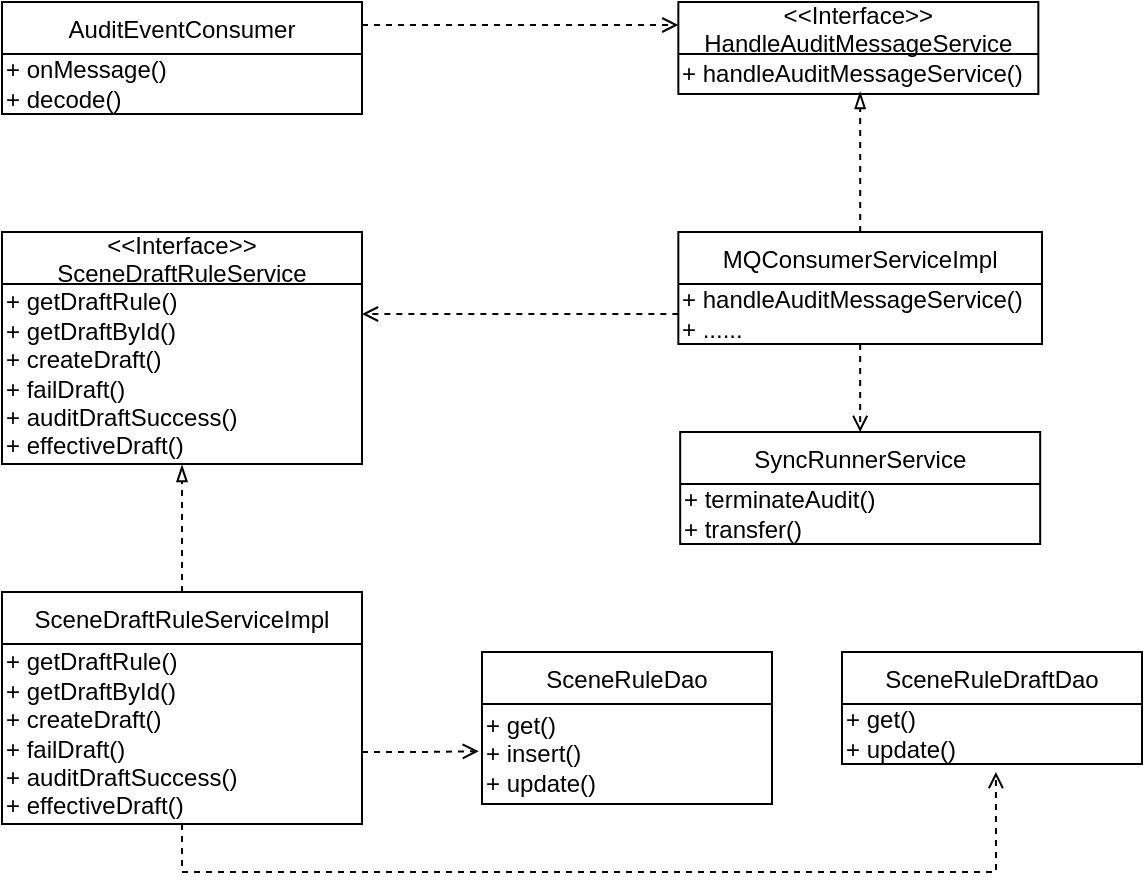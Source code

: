 <mxfile version="12.6.5" type="device"><diagram id="38-TI-RmhZo9FSOfNo_k" name="第 1 页"><mxGraphModel dx="1494" dy="998" grid="1" gridSize="10" guides="1" tooltips="1" connect="1" arrows="1" fold="1" page="1" pageScale="1" pageWidth="827" pageHeight="1169" math="0" shadow="0"><root><mxCell id="0"/><mxCell id="1" parent="0"/><mxCell id="t1CXpA7VvYqc3qrz01Ft-1" value="&lt;&lt;Interface&gt;&gt;&#10;HandleAuditMessageService" style="swimlane;fontStyle=0;childLayout=stackLayout;horizontal=1;startSize=26;fillColor=none;horizontalStack=0;resizeParent=1;resizeParentMax=0;resizeLast=0;collapsible=1;marginBottom=0;" vertex="1" parent="1"><mxGeometry x="318.17" y="265" width="180" height="46" as="geometry"/></mxCell><mxCell id="t1CXpA7VvYqc3qrz01Ft-5" value="+ handleAuditMessageService()" style="text;html=1;align=left;verticalAlign=middle;resizable=0;points=[];autosize=1;" vertex="1" parent="t1CXpA7VvYqc3qrz01Ft-1"><mxGeometry y="26" width="180" height="20" as="geometry"/></mxCell><mxCell id="t1CXpA7VvYqc3qrz01Ft-56" style="edgeStyle=orthogonalEdgeStyle;rounded=0;orthogonalLoop=1;jettySize=auto;html=1;entryX=0;entryY=0.25;entryDx=0;entryDy=0;dashed=1;endArrow=open;endFill=0;" edge="1" parent="1" source="t1CXpA7VvYqc3qrz01Ft-6" target="t1CXpA7VvYqc3qrz01Ft-1"><mxGeometry relative="1" as="geometry"><Array as="points"><mxPoint x="239" y="277"/></Array></mxGeometry></mxCell><mxCell id="t1CXpA7VvYqc3qrz01Ft-6" value="AuditEventConsumer" style="swimlane;fontStyle=0;childLayout=stackLayout;horizontal=1;startSize=26;fillColor=none;horizontalStack=0;resizeParent=1;resizeParentMax=0;resizeLast=0;collapsible=1;marginBottom=0;" vertex="1" parent="1"><mxGeometry x="-20" y="265" width="180" height="56" as="geometry"/></mxCell><mxCell id="t1CXpA7VvYqc3qrz01Ft-7" value="+ onMessage()&lt;br&gt;+ decode()" style="text;html=1;align=left;verticalAlign=middle;resizable=0;points=[];autosize=1;" vertex="1" parent="t1CXpA7VvYqc3qrz01Ft-6"><mxGeometry y="26" width="180" height="30" as="geometry"/></mxCell><mxCell id="t1CXpA7VvYqc3qrz01Ft-42" style="edgeStyle=orthogonalEdgeStyle;rounded=0;orthogonalLoop=1;jettySize=auto;html=1;dashed=1;endArrow=blockThin;endFill=0;" edge="1" parent="1" source="t1CXpA7VvYqc3qrz01Ft-8"><mxGeometry relative="1" as="geometry"><mxPoint x="409.085" y="310" as="targetPoint"/></mxGeometry></mxCell><mxCell id="t1CXpA7VvYqc3qrz01Ft-8" value="MQConsumerServiceImpl" style="swimlane;fontStyle=0;childLayout=stackLayout;horizontal=1;startSize=26;fillColor=none;horizontalStack=0;resizeParent=1;resizeParentMax=0;resizeLast=0;collapsible=1;marginBottom=0;" vertex="1" parent="1"><mxGeometry x="318.17" y="380" width="181.83" height="56" as="geometry"/></mxCell><mxCell id="t1CXpA7VvYqc3qrz01Ft-9" value="+ handleAuditMessageService()&lt;br&gt;+ ......" style="text;html=1;align=left;verticalAlign=middle;resizable=0;points=[];autosize=1;" vertex="1" parent="t1CXpA7VvYqc3qrz01Ft-8"><mxGeometry y="26" width="181.83" height="30" as="geometry"/></mxCell><mxCell id="t1CXpA7VvYqc3qrz01Ft-10" value="&lt;&lt;Interface&gt;&gt;&#10;SceneDraftRuleService" style="swimlane;fontStyle=0;childLayout=stackLayout;horizontal=1;startSize=26;fillColor=none;horizontalStack=0;resizeParent=1;resizeParentMax=0;resizeLast=0;collapsible=1;marginBottom=0;" vertex="1" parent="1"><mxGeometry x="-20" y="380" width="180" height="116" as="geometry"/></mxCell><mxCell id="t1CXpA7VvYqc3qrz01Ft-11" value="+ getDraftRule()&lt;br&gt;+ getDraftById()&lt;br&gt;+ createDraft()&lt;br&gt;+ failDraft()&lt;br&gt;+ auditDraftSuccess()&lt;br&gt;+ effectiveDraft()" style="text;html=1;align=left;verticalAlign=middle;resizable=0;points=[];autosize=1;" vertex="1" parent="t1CXpA7VvYqc3qrz01Ft-10"><mxGeometry y="26" width="180" height="90" as="geometry"/></mxCell><mxCell id="t1CXpA7VvYqc3qrz01Ft-14" value="SyncRunnerService" style="swimlane;fontStyle=0;childLayout=stackLayout;horizontal=1;startSize=26;fillColor=none;horizontalStack=0;resizeParent=1;resizeParentMax=0;resizeLast=0;collapsible=1;marginBottom=0;" vertex="1" parent="1"><mxGeometry x="319.09" y="480" width="180" height="56" as="geometry"/></mxCell><mxCell id="t1CXpA7VvYqc3qrz01Ft-15" value="+ terminateAudit()&lt;br&gt;+ transfer()" style="text;html=1;align=left;verticalAlign=middle;resizable=0;points=[];autosize=1;" vertex="1" parent="t1CXpA7VvYqc3qrz01Ft-14"><mxGeometry y="26" width="180" height="30" as="geometry"/></mxCell><mxCell id="t1CXpA7VvYqc3qrz01Ft-34" style="edgeStyle=orthogonalEdgeStyle;rounded=0;orthogonalLoop=1;jettySize=auto;html=1;entryX=-0.011;entryY=0.472;entryDx=0;entryDy=0;entryPerimeter=0;dashed=1;endArrow=open;endFill=0;" edge="1" parent="1" source="t1CXpA7VvYqc3qrz01Ft-20" target="t1CXpA7VvYqc3qrz01Ft-27"><mxGeometry relative="1" as="geometry"><Array as="points"><mxPoint x="190" y="640"/><mxPoint x="190" y="640"/></Array></mxGeometry></mxCell><mxCell id="t1CXpA7VvYqc3qrz01Ft-57" style="edgeStyle=orthogonalEdgeStyle;rounded=0;orthogonalLoop=1;jettySize=auto;html=1;entryX=0.5;entryY=1.006;entryDx=0;entryDy=0;entryPerimeter=0;dashed=1;endArrow=blockThin;endFill=0;" edge="1" parent="1" source="t1CXpA7VvYqc3qrz01Ft-20" target="t1CXpA7VvYqc3qrz01Ft-11"><mxGeometry relative="1" as="geometry"/></mxCell><mxCell id="t1CXpA7VvYqc3qrz01Ft-20" value="SceneDraftRuleServiceImpl" style="swimlane;fontStyle=0;childLayout=stackLayout;horizontal=1;startSize=26;fillColor=none;horizontalStack=0;resizeParent=1;resizeParentMax=0;resizeLast=0;collapsible=1;marginBottom=0;" vertex="1" parent="1"><mxGeometry x="-20" y="560" width="180" height="116" as="geometry"/></mxCell><mxCell id="t1CXpA7VvYqc3qrz01Ft-22" value="&lt;span&gt;+ getDraftRule()&lt;/span&gt;&lt;br&gt;&lt;span&gt;+ getDraftById()&lt;/span&gt;&lt;br&gt;&lt;span&gt;+ createDraft()&lt;/span&gt;&lt;br&gt;&lt;span&gt;+ failDraft()&lt;/span&gt;&lt;br&gt;&lt;span&gt;+ auditDraftSuccess()&lt;/span&gt;&lt;br&gt;&lt;span&gt;+ effectiveDraft()&lt;/span&gt;" style="text;html=1;align=left;verticalAlign=middle;resizable=0;points=[];autosize=1;" vertex="1" parent="t1CXpA7VvYqc3qrz01Ft-20"><mxGeometry y="26" width="180" height="90" as="geometry"/></mxCell><mxCell id="t1CXpA7VvYqc3qrz01Ft-24" value="SceneRuleDao" style="swimlane;fontStyle=0;childLayout=stackLayout;horizontal=1;startSize=26;fillColor=none;horizontalStack=0;resizeParent=1;resizeParentMax=0;resizeLast=0;collapsible=1;marginBottom=0;" vertex="1" parent="1"><mxGeometry x="220" y="590" width="145" height="76" as="geometry"/></mxCell><mxCell id="t1CXpA7VvYqc3qrz01Ft-27" value="+ get()&lt;br&gt;+ insert()&lt;br&gt;+ update()" style="text;html=1;align=left;verticalAlign=middle;resizable=0;points=[];autosize=1;" vertex="1" parent="t1CXpA7VvYqc3qrz01Ft-24"><mxGeometry y="26" width="145" height="50" as="geometry"/></mxCell><mxCell id="t1CXpA7VvYqc3qrz01Ft-26" value="SceneRuleDraftDao" style="swimlane;fontStyle=0;childLayout=stackLayout;horizontal=1;startSize=26;fillColor=none;horizontalStack=0;resizeParent=1;resizeParentMax=0;resizeLast=0;collapsible=1;marginBottom=0;" vertex="1" parent="1"><mxGeometry x="400" y="590" width="150" height="56" as="geometry"/></mxCell><mxCell id="t1CXpA7VvYqc3qrz01Ft-28" value="+ get()&lt;br&gt;+ update()" style="text;html=1;align=left;verticalAlign=middle;resizable=0;points=[];autosize=1;" vertex="1" parent="t1CXpA7VvYqc3qrz01Ft-26"><mxGeometry y="26" width="150" height="30" as="geometry"/></mxCell><mxCell id="t1CXpA7VvYqc3qrz01Ft-35" style="edgeStyle=orthogonalEdgeStyle;rounded=0;orthogonalLoop=1;jettySize=auto;html=1;entryX=0.513;entryY=1.133;entryDx=0;entryDy=0;entryPerimeter=0;dashed=1;endArrow=open;endFill=0;" edge="1" parent="1" source="t1CXpA7VvYqc3qrz01Ft-22" target="t1CXpA7VvYqc3qrz01Ft-28"><mxGeometry relative="1" as="geometry"><Array as="points"><mxPoint x="70" y="700"/><mxPoint x="477" y="700"/></Array></mxGeometry></mxCell><mxCell id="t1CXpA7VvYqc3qrz01Ft-36" style="edgeStyle=orthogonalEdgeStyle;rounded=0;orthogonalLoop=1;jettySize=auto;html=1;dashed=1;endArrow=open;endFill=0;" edge="1" parent="1" source="t1CXpA7VvYqc3qrz01Ft-9" target="t1CXpA7VvYqc3qrz01Ft-11"><mxGeometry relative="1" as="geometry"><Array as="points"><mxPoint x="210" y="421"/><mxPoint x="210" y="421"/></Array></mxGeometry></mxCell><mxCell id="t1CXpA7VvYqc3qrz01Ft-38" style="edgeStyle=orthogonalEdgeStyle;rounded=0;orthogonalLoop=1;jettySize=auto;html=1;dashed=1;endArrow=open;endFill=0;" edge="1" parent="1" source="t1CXpA7VvYqc3qrz01Ft-9" target="t1CXpA7VvYqc3qrz01Ft-14"><mxGeometry relative="1" as="geometry"/></mxCell></root></mxGraphModel></diagram></mxfile>